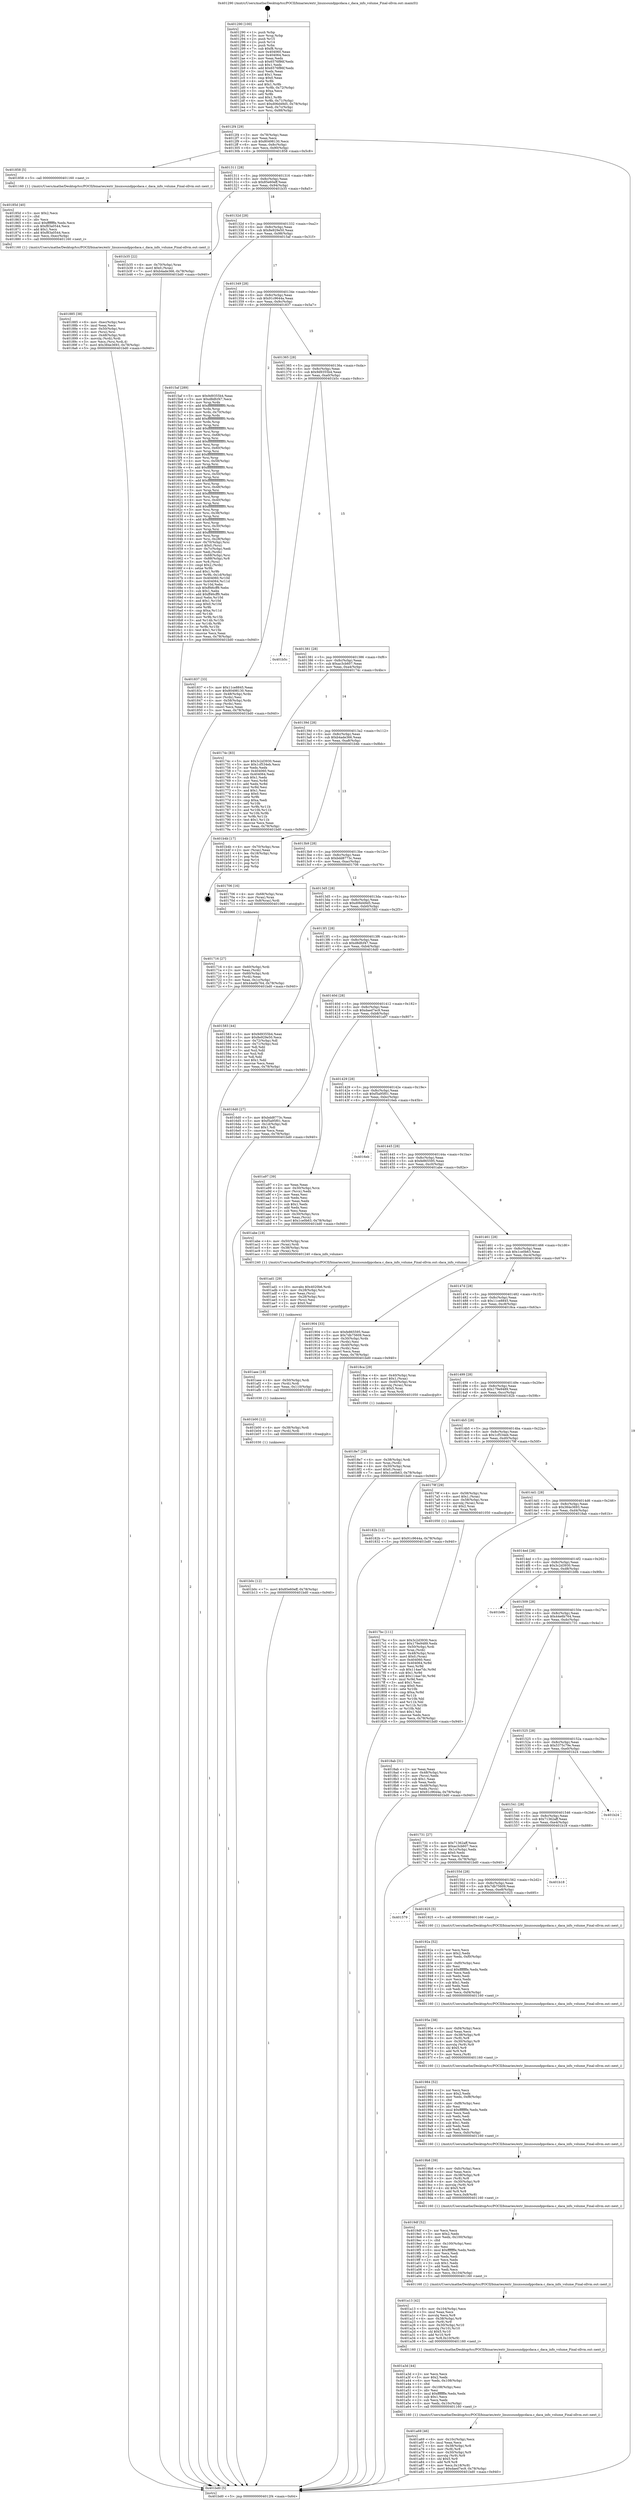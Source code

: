 digraph "0x401290" {
  label = "0x401290 (/mnt/c/Users/mathe/Desktop/tcc/POCII/binaries/extr_linuxsoundppcdaca.c_daca_info_volume_Final-ollvm.out::main(0))"
  labelloc = "t"
  node[shape=record]

  Entry [label="",width=0.3,height=0.3,shape=circle,fillcolor=black,style=filled]
  "0x4012f4" [label="{
     0x4012f4 [29]\l
     | [instrs]\l
     &nbsp;&nbsp;0x4012f4 \<+3\>: mov -0x78(%rbp),%eax\l
     &nbsp;&nbsp;0x4012f7 \<+2\>: mov %eax,%ecx\l
     &nbsp;&nbsp;0x4012f9 \<+6\>: sub $0x80498130,%ecx\l
     &nbsp;&nbsp;0x4012ff \<+6\>: mov %eax,-0x8c(%rbp)\l
     &nbsp;&nbsp;0x401305 \<+6\>: mov %ecx,-0x90(%rbp)\l
     &nbsp;&nbsp;0x40130b \<+6\>: je 0000000000401858 \<main+0x5c8\>\l
  }"]
  "0x401858" [label="{
     0x401858 [5]\l
     | [instrs]\l
     &nbsp;&nbsp;0x401858 \<+5\>: call 0000000000401160 \<next_i\>\l
     | [calls]\l
     &nbsp;&nbsp;0x401160 \{1\} (/mnt/c/Users/mathe/Desktop/tcc/POCII/binaries/extr_linuxsoundppcdaca.c_daca_info_volume_Final-ollvm.out::next_i)\l
  }"]
  "0x401311" [label="{
     0x401311 [28]\l
     | [instrs]\l
     &nbsp;&nbsp;0x401311 \<+5\>: jmp 0000000000401316 \<main+0x86\>\l
     &nbsp;&nbsp;0x401316 \<+6\>: mov -0x8c(%rbp),%eax\l
     &nbsp;&nbsp;0x40131c \<+5\>: sub $0x85e60eff,%eax\l
     &nbsp;&nbsp;0x401321 \<+6\>: mov %eax,-0x94(%rbp)\l
     &nbsp;&nbsp;0x401327 \<+6\>: je 0000000000401b35 \<main+0x8a5\>\l
  }"]
  Exit [label="",width=0.3,height=0.3,shape=circle,fillcolor=black,style=filled,peripheries=2]
  "0x401b35" [label="{
     0x401b35 [22]\l
     | [instrs]\l
     &nbsp;&nbsp;0x401b35 \<+4\>: mov -0x70(%rbp),%rax\l
     &nbsp;&nbsp;0x401b39 \<+6\>: movl $0x0,(%rax)\l
     &nbsp;&nbsp;0x401b3f \<+7\>: movl $0xb4ade366,-0x78(%rbp)\l
     &nbsp;&nbsp;0x401b46 \<+5\>: jmp 0000000000401bd0 \<main+0x940\>\l
  }"]
  "0x40132d" [label="{
     0x40132d [28]\l
     | [instrs]\l
     &nbsp;&nbsp;0x40132d \<+5\>: jmp 0000000000401332 \<main+0xa2\>\l
     &nbsp;&nbsp;0x401332 \<+6\>: mov -0x8c(%rbp),%eax\l
     &nbsp;&nbsp;0x401338 \<+5\>: sub $0x8e929e50,%eax\l
     &nbsp;&nbsp;0x40133d \<+6\>: mov %eax,-0x98(%rbp)\l
     &nbsp;&nbsp;0x401343 \<+6\>: je 00000000004015af \<main+0x31f\>\l
  }"]
  "0x401b0c" [label="{
     0x401b0c [12]\l
     | [instrs]\l
     &nbsp;&nbsp;0x401b0c \<+7\>: movl $0x85e60eff,-0x78(%rbp)\l
     &nbsp;&nbsp;0x401b13 \<+5\>: jmp 0000000000401bd0 \<main+0x940\>\l
  }"]
  "0x4015af" [label="{
     0x4015af [289]\l
     | [instrs]\l
     &nbsp;&nbsp;0x4015af \<+5\>: mov $0x9d9355b4,%eax\l
     &nbsp;&nbsp;0x4015b4 \<+5\>: mov $0xd8dfcf47,%ecx\l
     &nbsp;&nbsp;0x4015b9 \<+3\>: mov %rsp,%rdx\l
     &nbsp;&nbsp;0x4015bc \<+4\>: add $0xfffffffffffffff0,%rdx\l
     &nbsp;&nbsp;0x4015c0 \<+3\>: mov %rdx,%rsp\l
     &nbsp;&nbsp;0x4015c3 \<+4\>: mov %rdx,-0x70(%rbp)\l
     &nbsp;&nbsp;0x4015c7 \<+3\>: mov %rsp,%rdx\l
     &nbsp;&nbsp;0x4015ca \<+4\>: add $0xfffffffffffffff0,%rdx\l
     &nbsp;&nbsp;0x4015ce \<+3\>: mov %rdx,%rsp\l
     &nbsp;&nbsp;0x4015d1 \<+3\>: mov %rsp,%rsi\l
     &nbsp;&nbsp;0x4015d4 \<+4\>: add $0xfffffffffffffff0,%rsi\l
     &nbsp;&nbsp;0x4015d8 \<+3\>: mov %rsi,%rsp\l
     &nbsp;&nbsp;0x4015db \<+4\>: mov %rsi,-0x68(%rbp)\l
     &nbsp;&nbsp;0x4015df \<+3\>: mov %rsp,%rsi\l
     &nbsp;&nbsp;0x4015e2 \<+4\>: add $0xfffffffffffffff0,%rsi\l
     &nbsp;&nbsp;0x4015e6 \<+3\>: mov %rsi,%rsp\l
     &nbsp;&nbsp;0x4015e9 \<+4\>: mov %rsi,-0x60(%rbp)\l
     &nbsp;&nbsp;0x4015ed \<+3\>: mov %rsp,%rsi\l
     &nbsp;&nbsp;0x4015f0 \<+4\>: add $0xfffffffffffffff0,%rsi\l
     &nbsp;&nbsp;0x4015f4 \<+3\>: mov %rsi,%rsp\l
     &nbsp;&nbsp;0x4015f7 \<+4\>: mov %rsi,-0x58(%rbp)\l
     &nbsp;&nbsp;0x4015fb \<+3\>: mov %rsp,%rsi\l
     &nbsp;&nbsp;0x4015fe \<+4\>: add $0xfffffffffffffff0,%rsi\l
     &nbsp;&nbsp;0x401602 \<+3\>: mov %rsi,%rsp\l
     &nbsp;&nbsp;0x401605 \<+4\>: mov %rsi,-0x50(%rbp)\l
     &nbsp;&nbsp;0x401609 \<+3\>: mov %rsp,%rsi\l
     &nbsp;&nbsp;0x40160c \<+4\>: add $0xfffffffffffffff0,%rsi\l
     &nbsp;&nbsp;0x401610 \<+3\>: mov %rsi,%rsp\l
     &nbsp;&nbsp;0x401613 \<+4\>: mov %rsi,-0x48(%rbp)\l
     &nbsp;&nbsp;0x401617 \<+3\>: mov %rsp,%rsi\l
     &nbsp;&nbsp;0x40161a \<+4\>: add $0xfffffffffffffff0,%rsi\l
     &nbsp;&nbsp;0x40161e \<+3\>: mov %rsi,%rsp\l
     &nbsp;&nbsp;0x401621 \<+4\>: mov %rsi,-0x40(%rbp)\l
     &nbsp;&nbsp;0x401625 \<+3\>: mov %rsp,%rsi\l
     &nbsp;&nbsp;0x401628 \<+4\>: add $0xfffffffffffffff0,%rsi\l
     &nbsp;&nbsp;0x40162c \<+3\>: mov %rsi,%rsp\l
     &nbsp;&nbsp;0x40162f \<+4\>: mov %rsi,-0x38(%rbp)\l
     &nbsp;&nbsp;0x401633 \<+3\>: mov %rsp,%rsi\l
     &nbsp;&nbsp;0x401636 \<+4\>: add $0xfffffffffffffff0,%rsi\l
     &nbsp;&nbsp;0x40163a \<+3\>: mov %rsi,%rsp\l
     &nbsp;&nbsp;0x40163d \<+4\>: mov %rsi,-0x30(%rbp)\l
     &nbsp;&nbsp;0x401641 \<+3\>: mov %rsp,%rsi\l
     &nbsp;&nbsp;0x401644 \<+4\>: add $0xfffffffffffffff0,%rsi\l
     &nbsp;&nbsp;0x401648 \<+3\>: mov %rsi,%rsp\l
     &nbsp;&nbsp;0x40164b \<+4\>: mov %rsi,-0x28(%rbp)\l
     &nbsp;&nbsp;0x40164f \<+4\>: mov -0x70(%rbp),%rsi\l
     &nbsp;&nbsp;0x401653 \<+6\>: movl $0x0,(%rsi)\l
     &nbsp;&nbsp;0x401659 \<+3\>: mov -0x7c(%rbp),%edi\l
     &nbsp;&nbsp;0x40165c \<+2\>: mov %edi,(%rdx)\l
     &nbsp;&nbsp;0x40165e \<+4\>: mov -0x68(%rbp),%rsi\l
     &nbsp;&nbsp;0x401662 \<+7\>: mov -0x88(%rbp),%r8\l
     &nbsp;&nbsp;0x401669 \<+3\>: mov %r8,(%rsi)\l
     &nbsp;&nbsp;0x40166c \<+3\>: cmpl $0x2,(%rdx)\l
     &nbsp;&nbsp;0x40166f \<+4\>: setne %r9b\l
     &nbsp;&nbsp;0x401673 \<+4\>: and $0x1,%r9b\l
     &nbsp;&nbsp;0x401677 \<+4\>: mov %r9b,-0x1d(%rbp)\l
     &nbsp;&nbsp;0x40167b \<+8\>: mov 0x404060,%r10d\l
     &nbsp;&nbsp;0x401683 \<+8\>: mov 0x404064,%r11d\l
     &nbsp;&nbsp;0x40168b \<+3\>: mov %r10d,%ebx\l
     &nbsp;&nbsp;0x40168e \<+6\>: sub $0xff46cff9,%ebx\l
     &nbsp;&nbsp;0x401694 \<+3\>: sub $0x1,%ebx\l
     &nbsp;&nbsp;0x401697 \<+6\>: add $0xff46cff9,%ebx\l
     &nbsp;&nbsp;0x40169d \<+4\>: imul %ebx,%r10d\l
     &nbsp;&nbsp;0x4016a1 \<+4\>: and $0x1,%r10d\l
     &nbsp;&nbsp;0x4016a5 \<+4\>: cmp $0x0,%r10d\l
     &nbsp;&nbsp;0x4016a9 \<+4\>: sete %r9b\l
     &nbsp;&nbsp;0x4016ad \<+4\>: cmp $0xa,%r11d\l
     &nbsp;&nbsp;0x4016b1 \<+4\>: setl %r14b\l
     &nbsp;&nbsp;0x4016b5 \<+3\>: mov %r9b,%r15b\l
     &nbsp;&nbsp;0x4016b8 \<+3\>: and %r14b,%r15b\l
     &nbsp;&nbsp;0x4016bb \<+3\>: xor %r14b,%r9b\l
     &nbsp;&nbsp;0x4016be \<+3\>: or %r9b,%r15b\l
     &nbsp;&nbsp;0x4016c1 \<+4\>: test $0x1,%r15b\l
     &nbsp;&nbsp;0x4016c5 \<+3\>: cmovne %ecx,%eax\l
     &nbsp;&nbsp;0x4016c8 \<+3\>: mov %eax,-0x78(%rbp)\l
     &nbsp;&nbsp;0x4016cb \<+5\>: jmp 0000000000401bd0 \<main+0x940\>\l
  }"]
  "0x401349" [label="{
     0x401349 [28]\l
     | [instrs]\l
     &nbsp;&nbsp;0x401349 \<+5\>: jmp 000000000040134e \<main+0xbe\>\l
     &nbsp;&nbsp;0x40134e \<+6\>: mov -0x8c(%rbp),%eax\l
     &nbsp;&nbsp;0x401354 \<+5\>: sub $0x91c9644a,%eax\l
     &nbsp;&nbsp;0x401359 \<+6\>: mov %eax,-0x9c(%rbp)\l
     &nbsp;&nbsp;0x40135f \<+6\>: je 0000000000401837 \<main+0x5a7\>\l
  }"]
  "0x401b00" [label="{
     0x401b00 [12]\l
     | [instrs]\l
     &nbsp;&nbsp;0x401b00 \<+4\>: mov -0x38(%rbp),%rdi\l
     &nbsp;&nbsp;0x401b04 \<+3\>: mov (%rdi),%rdi\l
     &nbsp;&nbsp;0x401b07 \<+5\>: call 0000000000401030 \<free@plt\>\l
     | [calls]\l
     &nbsp;&nbsp;0x401030 \{1\} (unknown)\l
  }"]
  "0x401837" [label="{
     0x401837 [33]\l
     | [instrs]\l
     &nbsp;&nbsp;0x401837 \<+5\>: mov $0x11ce8845,%eax\l
     &nbsp;&nbsp;0x40183c \<+5\>: mov $0x80498130,%ecx\l
     &nbsp;&nbsp;0x401841 \<+4\>: mov -0x48(%rbp),%rdx\l
     &nbsp;&nbsp;0x401845 \<+2\>: mov (%rdx),%esi\l
     &nbsp;&nbsp;0x401847 \<+4\>: mov -0x58(%rbp),%rdx\l
     &nbsp;&nbsp;0x40184b \<+2\>: cmp (%rdx),%esi\l
     &nbsp;&nbsp;0x40184d \<+3\>: cmovl %ecx,%eax\l
     &nbsp;&nbsp;0x401850 \<+3\>: mov %eax,-0x78(%rbp)\l
     &nbsp;&nbsp;0x401853 \<+5\>: jmp 0000000000401bd0 \<main+0x940\>\l
  }"]
  "0x401365" [label="{
     0x401365 [28]\l
     | [instrs]\l
     &nbsp;&nbsp;0x401365 \<+5\>: jmp 000000000040136a \<main+0xda\>\l
     &nbsp;&nbsp;0x40136a \<+6\>: mov -0x8c(%rbp),%eax\l
     &nbsp;&nbsp;0x401370 \<+5\>: sub $0x9d9355b4,%eax\l
     &nbsp;&nbsp;0x401375 \<+6\>: mov %eax,-0xa0(%rbp)\l
     &nbsp;&nbsp;0x40137b \<+6\>: je 0000000000401b5c \<main+0x8cc\>\l
  }"]
  "0x401aee" [label="{
     0x401aee [18]\l
     | [instrs]\l
     &nbsp;&nbsp;0x401aee \<+4\>: mov -0x50(%rbp),%rdi\l
     &nbsp;&nbsp;0x401af2 \<+3\>: mov (%rdi),%rdi\l
     &nbsp;&nbsp;0x401af5 \<+6\>: mov %eax,-0x110(%rbp)\l
     &nbsp;&nbsp;0x401afb \<+5\>: call 0000000000401030 \<free@plt\>\l
     | [calls]\l
     &nbsp;&nbsp;0x401030 \{1\} (unknown)\l
  }"]
  "0x401b5c" [label="{
     0x401b5c\l
  }", style=dashed]
  "0x401381" [label="{
     0x401381 [28]\l
     | [instrs]\l
     &nbsp;&nbsp;0x401381 \<+5\>: jmp 0000000000401386 \<main+0xf6\>\l
     &nbsp;&nbsp;0x401386 \<+6\>: mov -0x8c(%rbp),%eax\l
     &nbsp;&nbsp;0x40138c \<+5\>: sub $0xac3cb607,%eax\l
     &nbsp;&nbsp;0x401391 \<+6\>: mov %eax,-0xa4(%rbp)\l
     &nbsp;&nbsp;0x401397 \<+6\>: je 000000000040174c \<main+0x4bc\>\l
  }"]
  "0x401ad1" [label="{
     0x401ad1 [29]\l
     | [instrs]\l
     &nbsp;&nbsp;0x401ad1 \<+10\>: movabs $0x4020b6,%rdi\l
     &nbsp;&nbsp;0x401adb \<+4\>: mov -0x28(%rbp),%rsi\l
     &nbsp;&nbsp;0x401adf \<+2\>: mov %eax,(%rsi)\l
     &nbsp;&nbsp;0x401ae1 \<+4\>: mov -0x28(%rbp),%rsi\l
     &nbsp;&nbsp;0x401ae5 \<+2\>: mov (%rsi),%esi\l
     &nbsp;&nbsp;0x401ae7 \<+2\>: mov $0x0,%al\l
     &nbsp;&nbsp;0x401ae9 \<+5\>: call 0000000000401040 \<printf@plt\>\l
     | [calls]\l
     &nbsp;&nbsp;0x401040 \{1\} (unknown)\l
  }"]
  "0x40174c" [label="{
     0x40174c [83]\l
     | [instrs]\l
     &nbsp;&nbsp;0x40174c \<+5\>: mov $0x3c2d3930,%eax\l
     &nbsp;&nbsp;0x401751 \<+5\>: mov $0x1cf534eb,%ecx\l
     &nbsp;&nbsp;0x401756 \<+2\>: xor %edx,%edx\l
     &nbsp;&nbsp;0x401758 \<+7\>: mov 0x404060,%esi\l
     &nbsp;&nbsp;0x40175f \<+7\>: mov 0x404064,%edi\l
     &nbsp;&nbsp;0x401766 \<+3\>: sub $0x1,%edx\l
     &nbsp;&nbsp;0x401769 \<+3\>: mov %esi,%r8d\l
     &nbsp;&nbsp;0x40176c \<+3\>: add %edx,%r8d\l
     &nbsp;&nbsp;0x40176f \<+4\>: imul %r8d,%esi\l
     &nbsp;&nbsp;0x401773 \<+3\>: and $0x1,%esi\l
     &nbsp;&nbsp;0x401776 \<+3\>: cmp $0x0,%esi\l
     &nbsp;&nbsp;0x401779 \<+4\>: sete %r9b\l
     &nbsp;&nbsp;0x40177d \<+3\>: cmp $0xa,%edi\l
     &nbsp;&nbsp;0x401780 \<+4\>: setl %r10b\l
     &nbsp;&nbsp;0x401784 \<+3\>: mov %r9b,%r11b\l
     &nbsp;&nbsp;0x401787 \<+3\>: and %r10b,%r11b\l
     &nbsp;&nbsp;0x40178a \<+3\>: xor %r10b,%r9b\l
     &nbsp;&nbsp;0x40178d \<+3\>: or %r9b,%r11b\l
     &nbsp;&nbsp;0x401790 \<+4\>: test $0x1,%r11b\l
     &nbsp;&nbsp;0x401794 \<+3\>: cmovne %ecx,%eax\l
     &nbsp;&nbsp;0x401797 \<+3\>: mov %eax,-0x78(%rbp)\l
     &nbsp;&nbsp;0x40179a \<+5\>: jmp 0000000000401bd0 \<main+0x940\>\l
  }"]
  "0x40139d" [label="{
     0x40139d [28]\l
     | [instrs]\l
     &nbsp;&nbsp;0x40139d \<+5\>: jmp 00000000004013a2 \<main+0x112\>\l
     &nbsp;&nbsp;0x4013a2 \<+6\>: mov -0x8c(%rbp),%eax\l
     &nbsp;&nbsp;0x4013a8 \<+5\>: sub $0xb4ade366,%eax\l
     &nbsp;&nbsp;0x4013ad \<+6\>: mov %eax,-0xa8(%rbp)\l
     &nbsp;&nbsp;0x4013b3 \<+6\>: je 0000000000401b4b \<main+0x8bb\>\l
  }"]
  "0x401a69" [label="{
     0x401a69 [46]\l
     | [instrs]\l
     &nbsp;&nbsp;0x401a69 \<+6\>: mov -0x10c(%rbp),%ecx\l
     &nbsp;&nbsp;0x401a6f \<+3\>: imul %eax,%ecx\l
     &nbsp;&nbsp;0x401a72 \<+4\>: mov -0x38(%rbp),%r8\l
     &nbsp;&nbsp;0x401a76 \<+3\>: mov (%r8),%r8\l
     &nbsp;&nbsp;0x401a79 \<+4\>: mov -0x30(%rbp),%r9\l
     &nbsp;&nbsp;0x401a7d \<+3\>: movslq (%r9),%r9\l
     &nbsp;&nbsp;0x401a80 \<+4\>: shl $0x5,%r9\l
     &nbsp;&nbsp;0x401a84 \<+3\>: add %r9,%r8\l
     &nbsp;&nbsp;0x401a87 \<+4\>: mov %ecx,0x18(%r8)\l
     &nbsp;&nbsp;0x401a8b \<+7\>: movl $0xdaed7ec9,-0x78(%rbp)\l
     &nbsp;&nbsp;0x401a92 \<+5\>: jmp 0000000000401bd0 \<main+0x940\>\l
  }"]
  "0x401b4b" [label="{
     0x401b4b [17]\l
     | [instrs]\l
     &nbsp;&nbsp;0x401b4b \<+4\>: mov -0x70(%rbp),%rax\l
     &nbsp;&nbsp;0x401b4f \<+2\>: mov (%rax),%eax\l
     &nbsp;&nbsp;0x401b51 \<+4\>: lea -0x18(%rbp),%rsp\l
     &nbsp;&nbsp;0x401b55 \<+1\>: pop %rbx\l
     &nbsp;&nbsp;0x401b56 \<+2\>: pop %r14\l
     &nbsp;&nbsp;0x401b58 \<+2\>: pop %r15\l
     &nbsp;&nbsp;0x401b5a \<+1\>: pop %rbp\l
     &nbsp;&nbsp;0x401b5b \<+1\>: ret\l
  }"]
  "0x4013b9" [label="{
     0x4013b9 [28]\l
     | [instrs]\l
     &nbsp;&nbsp;0x4013b9 \<+5\>: jmp 00000000004013be \<main+0x12e\>\l
     &nbsp;&nbsp;0x4013be \<+6\>: mov -0x8c(%rbp),%eax\l
     &nbsp;&nbsp;0x4013c4 \<+5\>: sub $0xbdd8773c,%eax\l
     &nbsp;&nbsp;0x4013c9 \<+6\>: mov %eax,-0xac(%rbp)\l
     &nbsp;&nbsp;0x4013cf \<+6\>: je 0000000000401706 \<main+0x476\>\l
  }"]
  "0x401a3d" [label="{
     0x401a3d [44]\l
     | [instrs]\l
     &nbsp;&nbsp;0x401a3d \<+2\>: xor %ecx,%ecx\l
     &nbsp;&nbsp;0x401a3f \<+5\>: mov $0x2,%edx\l
     &nbsp;&nbsp;0x401a44 \<+6\>: mov %edx,-0x108(%rbp)\l
     &nbsp;&nbsp;0x401a4a \<+1\>: cltd\l
     &nbsp;&nbsp;0x401a4b \<+6\>: mov -0x108(%rbp),%esi\l
     &nbsp;&nbsp;0x401a51 \<+2\>: idiv %esi\l
     &nbsp;&nbsp;0x401a53 \<+6\>: imul $0xfffffffe,%edx,%edx\l
     &nbsp;&nbsp;0x401a59 \<+3\>: sub $0x1,%ecx\l
     &nbsp;&nbsp;0x401a5c \<+2\>: sub %ecx,%edx\l
     &nbsp;&nbsp;0x401a5e \<+6\>: mov %edx,-0x10c(%rbp)\l
     &nbsp;&nbsp;0x401a64 \<+5\>: call 0000000000401160 \<next_i\>\l
     | [calls]\l
     &nbsp;&nbsp;0x401160 \{1\} (/mnt/c/Users/mathe/Desktop/tcc/POCII/binaries/extr_linuxsoundppcdaca.c_daca_info_volume_Final-ollvm.out::next_i)\l
  }"]
  "0x401706" [label="{
     0x401706 [16]\l
     | [instrs]\l
     &nbsp;&nbsp;0x401706 \<+4\>: mov -0x68(%rbp),%rax\l
     &nbsp;&nbsp;0x40170a \<+3\>: mov (%rax),%rax\l
     &nbsp;&nbsp;0x40170d \<+4\>: mov 0x8(%rax),%rdi\l
     &nbsp;&nbsp;0x401711 \<+5\>: call 0000000000401060 \<atoi@plt\>\l
     | [calls]\l
     &nbsp;&nbsp;0x401060 \{1\} (unknown)\l
  }"]
  "0x4013d5" [label="{
     0x4013d5 [28]\l
     | [instrs]\l
     &nbsp;&nbsp;0x4013d5 \<+5\>: jmp 00000000004013da \<main+0x14a\>\l
     &nbsp;&nbsp;0x4013da \<+6\>: mov -0x8c(%rbp),%eax\l
     &nbsp;&nbsp;0x4013e0 \<+5\>: sub $0xd06d49d5,%eax\l
     &nbsp;&nbsp;0x4013e5 \<+6\>: mov %eax,-0xb0(%rbp)\l
     &nbsp;&nbsp;0x4013eb \<+6\>: je 0000000000401583 \<main+0x2f3\>\l
  }"]
  "0x401a13" [label="{
     0x401a13 [42]\l
     | [instrs]\l
     &nbsp;&nbsp;0x401a13 \<+6\>: mov -0x104(%rbp),%ecx\l
     &nbsp;&nbsp;0x401a19 \<+3\>: imul %eax,%ecx\l
     &nbsp;&nbsp;0x401a1c \<+3\>: movslq %ecx,%r8\l
     &nbsp;&nbsp;0x401a1f \<+4\>: mov -0x38(%rbp),%r9\l
     &nbsp;&nbsp;0x401a23 \<+3\>: mov (%r9),%r9\l
     &nbsp;&nbsp;0x401a26 \<+4\>: mov -0x30(%rbp),%r10\l
     &nbsp;&nbsp;0x401a2a \<+3\>: movslq (%r10),%r10\l
     &nbsp;&nbsp;0x401a2d \<+4\>: shl $0x5,%r10\l
     &nbsp;&nbsp;0x401a31 \<+3\>: add %r10,%r9\l
     &nbsp;&nbsp;0x401a34 \<+4\>: mov %r8,0x10(%r9)\l
     &nbsp;&nbsp;0x401a38 \<+5\>: call 0000000000401160 \<next_i\>\l
     | [calls]\l
     &nbsp;&nbsp;0x401160 \{1\} (/mnt/c/Users/mathe/Desktop/tcc/POCII/binaries/extr_linuxsoundppcdaca.c_daca_info_volume_Final-ollvm.out::next_i)\l
  }"]
  "0x401583" [label="{
     0x401583 [44]\l
     | [instrs]\l
     &nbsp;&nbsp;0x401583 \<+5\>: mov $0x9d9355b4,%eax\l
     &nbsp;&nbsp;0x401588 \<+5\>: mov $0x8e929e50,%ecx\l
     &nbsp;&nbsp;0x40158d \<+3\>: mov -0x72(%rbp),%dl\l
     &nbsp;&nbsp;0x401590 \<+4\>: mov -0x71(%rbp),%sil\l
     &nbsp;&nbsp;0x401594 \<+3\>: mov %dl,%dil\l
     &nbsp;&nbsp;0x401597 \<+3\>: and %sil,%dil\l
     &nbsp;&nbsp;0x40159a \<+3\>: xor %sil,%dl\l
     &nbsp;&nbsp;0x40159d \<+3\>: or %dl,%dil\l
     &nbsp;&nbsp;0x4015a0 \<+4\>: test $0x1,%dil\l
     &nbsp;&nbsp;0x4015a4 \<+3\>: cmovne %ecx,%eax\l
     &nbsp;&nbsp;0x4015a7 \<+3\>: mov %eax,-0x78(%rbp)\l
     &nbsp;&nbsp;0x4015aa \<+5\>: jmp 0000000000401bd0 \<main+0x940\>\l
  }"]
  "0x4013f1" [label="{
     0x4013f1 [28]\l
     | [instrs]\l
     &nbsp;&nbsp;0x4013f1 \<+5\>: jmp 00000000004013f6 \<main+0x166\>\l
     &nbsp;&nbsp;0x4013f6 \<+6\>: mov -0x8c(%rbp),%eax\l
     &nbsp;&nbsp;0x4013fc \<+5\>: sub $0xd8dfcf47,%eax\l
     &nbsp;&nbsp;0x401401 \<+6\>: mov %eax,-0xb4(%rbp)\l
     &nbsp;&nbsp;0x401407 \<+6\>: je 00000000004016d0 \<main+0x440\>\l
  }"]
  "0x401bd0" [label="{
     0x401bd0 [5]\l
     | [instrs]\l
     &nbsp;&nbsp;0x401bd0 \<+5\>: jmp 00000000004012f4 \<main+0x64\>\l
  }"]
  "0x401290" [label="{
     0x401290 [100]\l
     | [instrs]\l
     &nbsp;&nbsp;0x401290 \<+1\>: push %rbp\l
     &nbsp;&nbsp;0x401291 \<+3\>: mov %rsp,%rbp\l
     &nbsp;&nbsp;0x401294 \<+2\>: push %r15\l
     &nbsp;&nbsp;0x401296 \<+2\>: push %r14\l
     &nbsp;&nbsp;0x401298 \<+1\>: push %rbx\l
     &nbsp;&nbsp;0x401299 \<+7\>: sub $0xf8,%rsp\l
     &nbsp;&nbsp;0x4012a0 \<+7\>: mov 0x404060,%eax\l
     &nbsp;&nbsp;0x4012a7 \<+7\>: mov 0x404064,%ecx\l
     &nbsp;&nbsp;0x4012ae \<+2\>: mov %eax,%edx\l
     &nbsp;&nbsp;0x4012b0 \<+6\>: sub $0x6576f86f,%edx\l
     &nbsp;&nbsp;0x4012b6 \<+3\>: sub $0x1,%edx\l
     &nbsp;&nbsp;0x4012b9 \<+6\>: add $0x6576f86f,%edx\l
     &nbsp;&nbsp;0x4012bf \<+3\>: imul %edx,%eax\l
     &nbsp;&nbsp;0x4012c2 \<+3\>: and $0x1,%eax\l
     &nbsp;&nbsp;0x4012c5 \<+3\>: cmp $0x0,%eax\l
     &nbsp;&nbsp;0x4012c8 \<+4\>: sete %r8b\l
     &nbsp;&nbsp;0x4012cc \<+4\>: and $0x1,%r8b\l
     &nbsp;&nbsp;0x4012d0 \<+4\>: mov %r8b,-0x72(%rbp)\l
     &nbsp;&nbsp;0x4012d4 \<+3\>: cmp $0xa,%ecx\l
     &nbsp;&nbsp;0x4012d7 \<+4\>: setl %r8b\l
     &nbsp;&nbsp;0x4012db \<+4\>: and $0x1,%r8b\l
     &nbsp;&nbsp;0x4012df \<+4\>: mov %r8b,-0x71(%rbp)\l
     &nbsp;&nbsp;0x4012e3 \<+7\>: movl $0xd06d49d5,-0x78(%rbp)\l
     &nbsp;&nbsp;0x4012ea \<+3\>: mov %edi,-0x7c(%rbp)\l
     &nbsp;&nbsp;0x4012ed \<+7\>: mov %rsi,-0x88(%rbp)\l
  }"]
  "0x4019df" [label="{
     0x4019df [52]\l
     | [instrs]\l
     &nbsp;&nbsp;0x4019df \<+2\>: xor %ecx,%ecx\l
     &nbsp;&nbsp;0x4019e1 \<+5\>: mov $0x2,%edx\l
     &nbsp;&nbsp;0x4019e6 \<+6\>: mov %edx,-0x100(%rbp)\l
     &nbsp;&nbsp;0x4019ec \<+1\>: cltd\l
     &nbsp;&nbsp;0x4019ed \<+6\>: mov -0x100(%rbp),%esi\l
     &nbsp;&nbsp;0x4019f3 \<+2\>: idiv %esi\l
     &nbsp;&nbsp;0x4019f5 \<+6\>: imul $0xfffffffe,%edx,%edx\l
     &nbsp;&nbsp;0x4019fb \<+2\>: mov %ecx,%edi\l
     &nbsp;&nbsp;0x4019fd \<+2\>: sub %edx,%edi\l
     &nbsp;&nbsp;0x4019ff \<+2\>: mov %ecx,%edx\l
     &nbsp;&nbsp;0x401a01 \<+3\>: sub $0x1,%edx\l
     &nbsp;&nbsp;0x401a04 \<+2\>: add %edx,%edi\l
     &nbsp;&nbsp;0x401a06 \<+2\>: sub %edi,%ecx\l
     &nbsp;&nbsp;0x401a08 \<+6\>: mov %ecx,-0x104(%rbp)\l
     &nbsp;&nbsp;0x401a0e \<+5\>: call 0000000000401160 \<next_i\>\l
     | [calls]\l
     &nbsp;&nbsp;0x401160 \{1\} (/mnt/c/Users/mathe/Desktop/tcc/POCII/binaries/extr_linuxsoundppcdaca.c_daca_info_volume_Final-ollvm.out::next_i)\l
  }"]
  "0x4019b8" [label="{
     0x4019b8 [39]\l
     | [instrs]\l
     &nbsp;&nbsp;0x4019b8 \<+6\>: mov -0xfc(%rbp),%ecx\l
     &nbsp;&nbsp;0x4019be \<+3\>: imul %eax,%ecx\l
     &nbsp;&nbsp;0x4019c1 \<+4\>: mov -0x38(%rbp),%r8\l
     &nbsp;&nbsp;0x4019c5 \<+3\>: mov (%r8),%r8\l
     &nbsp;&nbsp;0x4019c8 \<+4\>: mov -0x30(%rbp),%r9\l
     &nbsp;&nbsp;0x4019cc \<+3\>: movslq (%r9),%r9\l
     &nbsp;&nbsp;0x4019cf \<+4\>: shl $0x5,%r9\l
     &nbsp;&nbsp;0x4019d3 \<+3\>: add %r9,%r8\l
     &nbsp;&nbsp;0x4019d6 \<+4\>: mov %ecx,0x8(%r8)\l
     &nbsp;&nbsp;0x4019da \<+5\>: call 0000000000401160 \<next_i\>\l
     | [calls]\l
     &nbsp;&nbsp;0x401160 \{1\} (/mnt/c/Users/mathe/Desktop/tcc/POCII/binaries/extr_linuxsoundppcdaca.c_daca_info_volume_Final-ollvm.out::next_i)\l
  }"]
  "0x4016d0" [label="{
     0x4016d0 [27]\l
     | [instrs]\l
     &nbsp;&nbsp;0x4016d0 \<+5\>: mov $0xbdd8773c,%eax\l
     &nbsp;&nbsp;0x4016d5 \<+5\>: mov $0xf5a95f01,%ecx\l
     &nbsp;&nbsp;0x4016da \<+3\>: mov -0x1d(%rbp),%dl\l
     &nbsp;&nbsp;0x4016dd \<+3\>: test $0x1,%dl\l
     &nbsp;&nbsp;0x4016e0 \<+3\>: cmovne %ecx,%eax\l
     &nbsp;&nbsp;0x4016e3 \<+3\>: mov %eax,-0x78(%rbp)\l
     &nbsp;&nbsp;0x4016e6 \<+5\>: jmp 0000000000401bd0 \<main+0x940\>\l
  }"]
  "0x40140d" [label="{
     0x40140d [28]\l
     | [instrs]\l
     &nbsp;&nbsp;0x40140d \<+5\>: jmp 0000000000401412 \<main+0x182\>\l
     &nbsp;&nbsp;0x401412 \<+6\>: mov -0x8c(%rbp),%eax\l
     &nbsp;&nbsp;0x401418 \<+5\>: sub $0xdaed7ec9,%eax\l
     &nbsp;&nbsp;0x40141d \<+6\>: mov %eax,-0xb8(%rbp)\l
     &nbsp;&nbsp;0x401423 \<+6\>: je 0000000000401a97 \<main+0x807\>\l
  }"]
  "0x401716" [label="{
     0x401716 [27]\l
     | [instrs]\l
     &nbsp;&nbsp;0x401716 \<+4\>: mov -0x60(%rbp),%rdi\l
     &nbsp;&nbsp;0x40171a \<+2\>: mov %eax,(%rdi)\l
     &nbsp;&nbsp;0x40171c \<+4\>: mov -0x60(%rbp),%rdi\l
     &nbsp;&nbsp;0x401720 \<+2\>: mov (%rdi),%eax\l
     &nbsp;&nbsp;0x401722 \<+3\>: mov %eax,-0x1c(%rbp)\l
     &nbsp;&nbsp;0x401725 \<+7\>: movl $0x44e6b764,-0x78(%rbp)\l
     &nbsp;&nbsp;0x40172c \<+5\>: jmp 0000000000401bd0 \<main+0x940\>\l
  }"]
  "0x401984" [label="{
     0x401984 [52]\l
     | [instrs]\l
     &nbsp;&nbsp;0x401984 \<+2\>: xor %ecx,%ecx\l
     &nbsp;&nbsp;0x401986 \<+5\>: mov $0x2,%edx\l
     &nbsp;&nbsp;0x40198b \<+6\>: mov %edx,-0xf8(%rbp)\l
     &nbsp;&nbsp;0x401991 \<+1\>: cltd\l
     &nbsp;&nbsp;0x401992 \<+6\>: mov -0xf8(%rbp),%esi\l
     &nbsp;&nbsp;0x401998 \<+2\>: idiv %esi\l
     &nbsp;&nbsp;0x40199a \<+6\>: imul $0xfffffffe,%edx,%edx\l
     &nbsp;&nbsp;0x4019a0 \<+2\>: mov %ecx,%edi\l
     &nbsp;&nbsp;0x4019a2 \<+2\>: sub %edx,%edi\l
     &nbsp;&nbsp;0x4019a4 \<+2\>: mov %ecx,%edx\l
     &nbsp;&nbsp;0x4019a6 \<+3\>: sub $0x1,%edx\l
     &nbsp;&nbsp;0x4019a9 \<+2\>: add %edx,%edi\l
     &nbsp;&nbsp;0x4019ab \<+2\>: sub %edi,%ecx\l
     &nbsp;&nbsp;0x4019ad \<+6\>: mov %ecx,-0xfc(%rbp)\l
     &nbsp;&nbsp;0x4019b3 \<+5\>: call 0000000000401160 \<next_i\>\l
     | [calls]\l
     &nbsp;&nbsp;0x401160 \{1\} (/mnt/c/Users/mathe/Desktop/tcc/POCII/binaries/extr_linuxsoundppcdaca.c_daca_info_volume_Final-ollvm.out::next_i)\l
  }"]
  "0x401a97" [label="{
     0x401a97 [39]\l
     | [instrs]\l
     &nbsp;&nbsp;0x401a97 \<+2\>: xor %eax,%eax\l
     &nbsp;&nbsp;0x401a99 \<+4\>: mov -0x30(%rbp),%rcx\l
     &nbsp;&nbsp;0x401a9d \<+2\>: mov (%rcx),%edx\l
     &nbsp;&nbsp;0x401a9f \<+2\>: mov %eax,%esi\l
     &nbsp;&nbsp;0x401aa1 \<+2\>: sub %edx,%esi\l
     &nbsp;&nbsp;0x401aa3 \<+2\>: mov %eax,%edx\l
     &nbsp;&nbsp;0x401aa5 \<+3\>: sub $0x1,%edx\l
     &nbsp;&nbsp;0x401aa8 \<+2\>: add %edx,%esi\l
     &nbsp;&nbsp;0x401aaa \<+2\>: sub %esi,%eax\l
     &nbsp;&nbsp;0x401aac \<+4\>: mov -0x30(%rbp),%rcx\l
     &nbsp;&nbsp;0x401ab0 \<+2\>: mov %eax,(%rcx)\l
     &nbsp;&nbsp;0x401ab2 \<+7\>: movl $0x1ce0b63,-0x78(%rbp)\l
     &nbsp;&nbsp;0x401ab9 \<+5\>: jmp 0000000000401bd0 \<main+0x940\>\l
  }"]
  "0x401429" [label="{
     0x401429 [28]\l
     | [instrs]\l
     &nbsp;&nbsp;0x401429 \<+5\>: jmp 000000000040142e \<main+0x19e\>\l
     &nbsp;&nbsp;0x40142e \<+6\>: mov -0x8c(%rbp),%eax\l
     &nbsp;&nbsp;0x401434 \<+5\>: sub $0xf5a95f01,%eax\l
     &nbsp;&nbsp;0x401439 \<+6\>: mov %eax,-0xbc(%rbp)\l
     &nbsp;&nbsp;0x40143f \<+6\>: je 00000000004016eb \<main+0x45b\>\l
  }"]
  "0x40195e" [label="{
     0x40195e [38]\l
     | [instrs]\l
     &nbsp;&nbsp;0x40195e \<+6\>: mov -0xf4(%rbp),%ecx\l
     &nbsp;&nbsp;0x401964 \<+3\>: imul %eax,%ecx\l
     &nbsp;&nbsp;0x401967 \<+4\>: mov -0x38(%rbp),%r8\l
     &nbsp;&nbsp;0x40196b \<+3\>: mov (%r8),%r8\l
     &nbsp;&nbsp;0x40196e \<+4\>: mov -0x30(%rbp),%r9\l
     &nbsp;&nbsp;0x401972 \<+3\>: movslq (%r9),%r9\l
     &nbsp;&nbsp;0x401975 \<+4\>: shl $0x5,%r9\l
     &nbsp;&nbsp;0x401979 \<+3\>: add %r9,%r8\l
     &nbsp;&nbsp;0x40197c \<+3\>: mov %ecx,(%r8)\l
     &nbsp;&nbsp;0x40197f \<+5\>: call 0000000000401160 \<next_i\>\l
     | [calls]\l
     &nbsp;&nbsp;0x401160 \{1\} (/mnt/c/Users/mathe/Desktop/tcc/POCII/binaries/extr_linuxsoundppcdaca.c_daca_info_volume_Final-ollvm.out::next_i)\l
  }"]
  "0x4016eb" [label="{
     0x4016eb\l
  }", style=dashed]
  "0x401445" [label="{
     0x401445 [28]\l
     | [instrs]\l
     &nbsp;&nbsp;0x401445 \<+5\>: jmp 000000000040144a \<main+0x1ba\>\l
     &nbsp;&nbsp;0x40144a \<+6\>: mov -0x8c(%rbp),%eax\l
     &nbsp;&nbsp;0x401450 \<+5\>: sub $0xfe865595,%eax\l
     &nbsp;&nbsp;0x401455 \<+6\>: mov %eax,-0xc0(%rbp)\l
     &nbsp;&nbsp;0x40145b \<+6\>: je 0000000000401abe \<main+0x82e\>\l
  }"]
  "0x40192a" [label="{
     0x40192a [52]\l
     | [instrs]\l
     &nbsp;&nbsp;0x40192a \<+2\>: xor %ecx,%ecx\l
     &nbsp;&nbsp;0x40192c \<+5\>: mov $0x2,%edx\l
     &nbsp;&nbsp;0x401931 \<+6\>: mov %edx,-0xf0(%rbp)\l
     &nbsp;&nbsp;0x401937 \<+1\>: cltd\l
     &nbsp;&nbsp;0x401938 \<+6\>: mov -0xf0(%rbp),%esi\l
     &nbsp;&nbsp;0x40193e \<+2\>: idiv %esi\l
     &nbsp;&nbsp;0x401940 \<+6\>: imul $0xfffffffe,%edx,%edx\l
     &nbsp;&nbsp;0x401946 \<+2\>: mov %ecx,%edi\l
     &nbsp;&nbsp;0x401948 \<+2\>: sub %edx,%edi\l
     &nbsp;&nbsp;0x40194a \<+2\>: mov %ecx,%edx\l
     &nbsp;&nbsp;0x40194c \<+3\>: sub $0x1,%edx\l
     &nbsp;&nbsp;0x40194f \<+2\>: add %edx,%edi\l
     &nbsp;&nbsp;0x401951 \<+2\>: sub %edi,%ecx\l
     &nbsp;&nbsp;0x401953 \<+6\>: mov %ecx,-0xf4(%rbp)\l
     &nbsp;&nbsp;0x401959 \<+5\>: call 0000000000401160 \<next_i\>\l
     | [calls]\l
     &nbsp;&nbsp;0x401160 \{1\} (/mnt/c/Users/mathe/Desktop/tcc/POCII/binaries/extr_linuxsoundppcdaca.c_daca_info_volume_Final-ollvm.out::next_i)\l
  }"]
  "0x401abe" [label="{
     0x401abe [19]\l
     | [instrs]\l
     &nbsp;&nbsp;0x401abe \<+4\>: mov -0x50(%rbp),%rax\l
     &nbsp;&nbsp;0x401ac2 \<+3\>: mov (%rax),%rdi\l
     &nbsp;&nbsp;0x401ac5 \<+4\>: mov -0x38(%rbp),%rax\l
     &nbsp;&nbsp;0x401ac9 \<+3\>: mov (%rax),%rsi\l
     &nbsp;&nbsp;0x401acc \<+5\>: call 0000000000401240 \<daca_info_volume\>\l
     | [calls]\l
     &nbsp;&nbsp;0x401240 \{1\} (/mnt/c/Users/mathe/Desktop/tcc/POCII/binaries/extr_linuxsoundppcdaca.c_daca_info_volume_Final-ollvm.out::daca_info_volume)\l
  }"]
  "0x401461" [label="{
     0x401461 [28]\l
     | [instrs]\l
     &nbsp;&nbsp;0x401461 \<+5\>: jmp 0000000000401466 \<main+0x1d6\>\l
     &nbsp;&nbsp;0x401466 \<+6\>: mov -0x8c(%rbp),%eax\l
     &nbsp;&nbsp;0x40146c \<+5\>: sub $0x1ce0b63,%eax\l
     &nbsp;&nbsp;0x401471 \<+6\>: mov %eax,-0xc4(%rbp)\l
     &nbsp;&nbsp;0x401477 \<+6\>: je 0000000000401904 \<main+0x674\>\l
  }"]
  "0x401579" [label="{
     0x401579\l
  }", style=dashed]
  "0x401904" [label="{
     0x401904 [33]\l
     | [instrs]\l
     &nbsp;&nbsp;0x401904 \<+5\>: mov $0xfe865595,%eax\l
     &nbsp;&nbsp;0x401909 \<+5\>: mov $0x7db75609,%ecx\l
     &nbsp;&nbsp;0x40190e \<+4\>: mov -0x30(%rbp),%rdx\l
     &nbsp;&nbsp;0x401912 \<+2\>: mov (%rdx),%esi\l
     &nbsp;&nbsp;0x401914 \<+4\>: mov -0x40(%rbp),%rdx\l
     &nbsp;&nbsp;0x401918 \<+2\>: cmp (%rdx),%esi\l
     &nbsp;&nbsp;0x40191a \<+3\>: cmovl %ecx,%eax\l
     &nbsp;&nbsp;0x40191d \<+3\>: mov %eax,-0x78(%rbp)\l
     &nbsp;&nbsp;0x401920 \<+5\>: jmp 0000000000401bd0 \<main+0x940\>\l
  }"]
  "0x40147d" [label="{
     0x40147d [28]\l
     | [instrs]\l
     &nbsp;&nbsp;0x40147d \<+5\>: jmp 0000000000401482 \<main+0x1f2\>\l
     &nbsp;&nbsp;0x401482 \<+6\>: mov -0x8c(%rbp),%eax\l
     &nbsp;&nbsp;0x401488 \<+5\>: sub $0x11ce8845,%eax\l
     &nbsp;&nbsp;0x40148d \<+6\>: mov %eax,-0xc8(%rbp)\l
     &nbsp;&nbsp;0x401493 \<+6\>: je 00000000004018ca \<main+0x63a\>\l
  }"]
  "0x401925" [label="{
     0x401925 [5]\l
     | [instrs]\l
     &nbsp;&nbsp;0x401925 \<+5\>: call 0000000000401160 \<next_i\>\l
     | [calls]\l
     &nbsp;&nbsp;0x401160 \{1\} (/mnt/c/Users/mathe/Desktop/tcc/POCII/binaries/extr_linuxsoundppcdaca.c_daca_info_volume_Final-ollvm.out::next_i)\l
  }"]
  "0x4018ca" [label="{
     0x4018ca [29]\l
     | [instrs]\l
     &nbsp;&nbsp;0x4018ca \<+4\>: mov -0x40(%rbp),%rax\l
     &nbsp;&nbsp;0x4018ce \<+6\>: movl $0x1,(%rax)\l
     &nbsp;&nbsp;0x4018d4 \<+4\>: mov -0x40(%rbp),%rax\l
     &nbsp;&nbsp;0x4018d8 \<+3\>: movslq (%rax),%rax\l
     &nbsp;&nbsp;0x4018db \<+4\>: shl $0x5,%rax\l
     &nbsp;&nbsp;0x4018df \<+3\>: mov %rax,%rdi\l
     &nbsp;&nbsp;0x4018e2 \<+5\>: call 0000000000401050 \<malloc@plt\>\l
     | [calls]\l
     &nbsp;&nbsp;0x401050 \{1\} (unknown)\l
  }"]
  "0x401499" [label="{
     0x401499 [28]\l
     | [instrs]\l
     &nbsp;&nbsp;0x401499 \<+5\>: jmp 000000000040149e \<main+0x20e\>\l
     &nbsp;&nbsp;0x40149e \<+6\>: mov -0x8c(%rbp),%eax\l
     &nbsp;&nbsp;0x4014a4 \<+5\>: sub $0x179e9489,%eax\l
     &nbsp;&nbsp;0x4014a9 \<+6\>: mov %eax,-0xcc(%rbp)\l
     &nbsp;&nbsp;0x4014af \<+6\>: je 000000000040182b \<main+0x59b\>\l
  }"]
  "0x40155d" [label="{
     0x40155d [28]\l
     | [instrs]\l
     &nbsp;&nbsp;0x40155d \<+5\>: jmp 0000000000401562 \<main+0x2d2\>\l
     &nbsp;&nbsp;0x401562 \<+6\>: mov -0x8c(%rbp),%eax\l
     &nbsp;&nbsp;0x401568 \<+5\>: sub $0x7db75609,%eax\l
     &nbsp;&nbsp;0x40156d \<+6\>: mov %eax,-0xe8(%rbp)\l
     &nbsp;&nbsp;0x401573 \<+6\>: je 0000000000401925 \<main+0x695\>\l
  }"]
  "0x40182b" [label="{
     0x40182b [12]\l
     | [instrs]\l
     &nbsp;&nbsp;0x40182b \<+7\>: movl $0x91c9644a,-0x78(%rbp)\l
     &nbsp;&nbsp;0x401832 \<+5\>: jmp 0000000000401bd0 \<main+0x940\>\l
  }"]
  "0x4014b5" [label="{
     0x4014b5 [28]\l
     | [instrs]\l
     &nbsp;&nbsp;0x4014b5 \<+5\>: jmp 00000000004014ba \<main+0x22a\>\l
     &nbsp;&nbsp;0x4014ba \<+6\>: mov -0x8c(%rbp),%eax\l
     &nbsp;&nbsp;0x4014c0 \<+5\>: sub $0x1cf534eb,%eax\l
     &nbsp;&nbsp;0x4014c5 \<+6\>: mov %eax,-0xd0(%rbp)\l
     &nbsp;&nbsp;0x4014cb \<+6\>: je 000000000040179f \<main+0x50f\>\l
  }"]
  "0x401b18" [label="{
     0x401b18\l
  }", style=dashed]
  "0x40179f" [label="{
     0x40179f [29]\l
     | [instrs]\l
     &nbsp;&nbsp;0x40179f \<+4\>: mov -0x58(%rbp),%rax\l
     &nbsp;&nbsp;0x4017a3 \<+6\>: movl $0x1,(%rax)\l
     &nbsp;&nbsp;0x4017a9 \<+4\>: mov -0x58(%rbp),%rax\l
     &nbsp;&nbsp;0x4017ad \<+3\>: movslq (%rax),%rax\l
     &nbsp;&nbsp;0x4017b0 \<+4\>: shl $0x2,%rax\l
     &nbsp;&nbsp;0x4017b4 \<+3\>: mov %rax,%rdi\l
     &nbsp;&nbsp;0x4017b7 \<+5\>: call 0000000000401050 \<malloc@plt\>\l
     | [calls]\l
     &nbsp;&nbsp;0x401050 \{1\} (unknown)\l
  }"]
  "0x4014d1" [label="{
     0x4014d1 [28]\l
     | [instrs]\l
     &nbsp;&nbsp;0x4014d1 \<+5\>: jmp 00000000004014d6 \<main+0x246\>\l
     &nbsp;&nbsp;0x4014d6 \<+6\>: mov -0x8c(%rbp),%eax\l
     &nbsp;&nbsp;0x4014dc \<+5\>: sub $0x384e3693,%eax\l
     &nbsp;&nbsp;0x4014e1 \<+6\>: mov %eax,-0xd4(%rbp)\l
     &nbsp;&nbsp;0x4014e7 \<+6\>: je 00000000004018ab \<main+0x61b\>\l
  }"]
  "0x401541" [label="{
     0x401541 [28]\l
     | [instrs]\l
     &nbsp;&nbsp;0x401541 \<+5\>: jmp 0000000000401546 \<main+0x2b6\>\l
     &nbsp;&nbsp;0x401546 \<+6\>: mov -0x8c(%rbp),%eax\l
     &nbsp;&nbsp;0x40154c \<+5\>: sub $0x71362aff,%eax\l
     &nbsp;&nbsp;0x401551 \<+6\>: mov %eax,-0xe4(%rbp)\l
     &nbsp;&nbsp;0x401557 \<+6\>: je 0000000000401b18 \<main+0x888\>\l
  }"]
  "0x4018ab" [label="{
     0x4018ab [31]\l
     | [instrs]\l
     &nbsp;&nbsp;0x4018ab \<+2\>: xor %eax,%eax\l
     &nbsp;&nbsp;0x4018ad \<+4\>: mov -0x48(%rbp),%rcx\l
     &nbsp;&nbsp;0x4018b1 \<+2\>: mov (%rcx),%edx\l
     &nbsp;&nbsp;0x4018b3 \<+3\>: sub $0x1,%eax\l
     &nbsp;&nbsp;0x4018b6 \<+2\>: sub %eax,%edx\l
     &nbsp;&nbsp;0x4018b8 \<+4\>: mov -0x48(%rbp),%rcx\l
     &nbsp;&nbsp;0x4018bc \<+2\>: mov %edx,(%rcx)\l
     &nbsp;&nbsp;0x4018be \<+7\>: movl $0x91c9644a,-0x78(%rbp)\l
     &nbsp;&nbsp;0x4018c5 \<+5\>: jmp 0000000000401bd0 \<main+0x940\>\l
  }"]
  "0x4014ed" [label="{
     0x4014ed [28]\l
     | [instrs]\l
     &nbsp;&nbsp;0x4014ed \<+5\>: jmp 00000000004014f2 \<main+0x262\>\l
     &nbsp;&nbsp;0x4014f2 \<+6\>: mov -0x8c(%rbp),%eax\l
     &nbsp;&nbsp;0x4014f8 \<+5\>: sub $0x3c2d3930,%eax\l
     &nbsp;&nbsp;0x4014fd \<+6\>: mov %eax,-0xd8(%rbp)\l
     &nbsp;&nbsp;0x401503 \<+6\>: je 0000000000401b9b \<main+0x90b\>\l
  }"]
  "0x401b24" [label="{
     0x401b24\l
  }", style=dashed]
  "0x401b9b" [label="{
     0x401b9b\l
  }", style=dashed]
  "0x401509" [label="{
     0x401509 [28]\l
     | [instrs]\l
     &nbsp;&nbsp;0x401509 \<+5\>: jmp 000000000040150e \<main+0x27e\>\l
     &nbsp;&nbsp;0x40150e \<+6\>: mov -0x8c(%rbp),%eax\l
     &nbsp;&nbsp;0x401514 \<+5\>: sub $0x44e6b764,%eax\l
     &nbsp;&nbsp;0x401519 \<+6\>: mov %eax,-0xdc(%rbp)\l
     &nbsp;&nbsp;0x40151f \<+6\>: je 0000000000401731 \<main+0x4a1\>\l
  }"]
  "0x4018e7" [label="{
     0x4018e7 [29]\l
     | [instrs]\l
     &nbsp;&nbsp;0x4018e7 \<+4\>: mov -0x38(%rbp),%rdi\l
     &nbsp;&nbsp;0x4018eb \<+3\>: mov %rax,(%rdi)\l
     &nbsp;&nbsp;0x4018ee \<+4\>: mov -0x30(%rbp),%rax\l
     &nbsp;&nbsp;0x4018f2 \<+6\>: movl $0x0,(%rax)\l
     &nbsp;&nbsp;0x4018f8 \<+7\>: movl $0x1ce0b63,-0x78(%rbp)\l
     &nbsp;&nbsp;0x4018ff \<+5\>: jmp 0000000000401bd0 \<main+0x940\>\l
  }"]
  "0x401731" [label="{
     0x401731 [27]\l
     | [instrs]\l
     &nbsp;&nbsp;0x401731 \<+5\>: mov $0x71362aff,%eax\l
     &nbsp;&nbsp;0x401736 \<+5\>: mov $0xac3cb607,%ecx\l
     &nbsp;&nbsp;0x40173b \<+3\>: mov -0x1c(%rbp),%edx\l
     &nbsp;&nbsp;0x40173e \<+3\>: cmp $0x0,%edx\l
     &nbsp;&nbsp;0x401741 \<+3\>: cmove %ecx,%eax\l
     &nbsp;&nbsp;0x401744 \<+3\>: mov %eax,-0x78(%rbp)\l
     &nbsp;&nbsp;0x401747 \<+5\>: jmp 0000000000401bd0 \<main+0x940\>\l
  }"]
  "0x401525" [label="{
     0x401525 [28]\l
     | [instrs]\l
     &nbsp;&nbsp;0x401525 \<+5\>: jmp 000000000040152a \<main+0x29a\>\l
     &nbsp;&nbsp;0x40152a \<+6\>: mov -0x8c(%rbp),%eax\l
     &nbsp;&nbsp;0x401530 \<+5\>: sub $0x5375c79e,%eax\l
     &nbsp;&nbsp;0x401535 \<+6\>: mov %eax,-0xe0(%rbp)\l
     &nbsp;&nbsp;0x40153b \<+6\>: je 0000000000401b24 \<main+0x894\>\l
  }"]
  "0x4017bc" [label="{
     0x4017bc [111]\l
     | [instrs]\l
     &nbsp;&nbsp;0x4017bc \<+5\>: mov $0x3c2d3930,%ecx\l
     &nbsp;&nbsp;0x4017c1 \<+5\>: mov $0x179e9489,%edx\l
     &nbsp;&nbsp;0x4017c6 \<+4\>: mov -0x50(%rbp),%rdi\l
     &nbsp;&nbsp;0x4017ca \<+3\>: mov %rax,(%rdi)\l
     &nbsp;&nbsp;0x4017cd \<+4\>: mov -0x48(%rbp),%rax\l
     &nbsp;&nbsp;0x4017d1 \<+6\>: movl $0x0,(%rax)\l
     &nbsp;&nbsp;0x4017d7 \<+7\>: mov 0x404060,%esi\l
     &nbsp;&nbsp;0x4017de \<+8\>: mov 0x404064,%r8d\l
     &nbsp;&nbsp;0x4017e6 \<+3\>: mov %esi,%r9d\l
     &nbsp;&nbsp;0x4017e9 \<+7\>: sub $0x114ae7dc,%r9d\l
     &nbsp;&nbsp;0x4017f0 \<+4\>: sub $0x1,%r9d\l
     &nbsp;&nbsp;0x4017f4 \<+7\>: add $0x114ae7dc,%r9d\l
     &nbsp;&nbsp;0x4017fb \<+4\>: imul %r9d,%esi\l
     &nbsp;&nbsp;0x4017ff \<+3\>: and $0x1,%esi\l
     &nbsp;&nbsp;0x401802 \<+3\>: cmp $0x0,%esi\l
     &nbsp;&nbsp;0x401805 \<+4\>: sete %r10b\l
     &nbsp;&nbsp;0x401809 \<+4\>: cmp $0xa,%r8d\l
     &nbsp;&nbsp;0x40180d \<+4\>: setl %r11b\l
     &nbsp;&nbsp;0x401811 \<+3\>: mov %r10b,%bl\l
     &nbsp;&nbsp;0x401814 \<+3\>: and %r11b,%bl\l
     &nbsp;&nbsp;0x401817 \<+3\>: xor %r11b,%r10b\l
     &nbsp;&nbsp;0x40181a \<+3\>: or %r10b,%bl\l
     &nbsp;&nbsp;0x40181d \<+3\>: test $0x1,%bl\l
     &nbsp;&nbsp;0x401820 \<+3\>: cmovne %edx,%ecx\l
     &nbsp;&nbsp;0x401823 \<+3\>: mov %ecx,-0x78(%rbp)\l
     &nbsp;&nbsp;0x401826 \<+5\>: jmp 0000000000401bd0 \<main+0x940\>\l
  }"]
  "0x40185d" [label="{
     0x40185d [40]\l
     | [instrs]\l
     &nbsp;&nbsp;0x40185d \<+5\>: mov $0x2,%ecx\l
     &nbsp;&nbsp;0x401862 \<+1\>: cltd\l
     &nbsp;&nbsp;0x401863 \<+2\>: idiv %ecx\l
     &nbsp;&nbsp;0x401865 \<+6\>: imul $0xfffffffe,%edx,%ecx\l
     &nbsp;&nbsp;0x40186b \<+6\>: sub $0xf83a0544,%ecx\l
     &nbsp;&nbsp;0x401871 \<+3\>: add $0x1,%ecx\l
     &nbsp;&nbsp;0x401874 \<+6\>: add $0xf83a0544,%ecx\l
     &nbsp;&nbsp;0x40187a \<+6\>: mov %ecx,-0xec(%rbp)\l
     &nbsp;&nbsp;0x401880 \<+5\>: call 0000000000401160 \<next_i\>\l
     | [calls]\l
     &nbsp;&nbsp;0x401160 \{1\} (/mnt/c/Users/mathe/Desktop/tcc/POCII/binaries/extr_linuxsoundppcdaca.c_daca_info_volume_Final-ollvm.out::next_i)\l
  }"]
  "0x401885" [label="{
     0x401885 [38]\l
     | [instrs]\l
     &nbsp;&nbsp;0x401885 \<+6\>: mov -0xec(%rbp),%ecx\l
     &nbsp;&nbsp;0x40188b \<+3\>: imul %eax,%ecx\l
     &nbsp;&nbsp;0x40188e \<+4\>: mov -0x50(%rbp),%rsi\l
     &nbsp;&nbsp;0x401892 \<+3\>: mov (%rsi),%rsi\l
     &nbsp;&nbsp;0x401895 \<+4\>: mov -0x48(%rbp),%rdi\l
     &nbsp;&nbsp;0x401899 \<+3\>: movslq (%rdi),%rdi\l
     &nbsp;&nbsp;0x40189c \<+3\>: mov %ecx,(%rsi,%rdi,4)\l
     &nbsp;&nbsp;0x40189f \<+7\>: movl $0x384e3693,-0x78(%rbp)\l
     &nbsp;&nbsp;0x4018a6 \<+5\>: jmp 0000000000401bd0 \<main+0x940\>\l
  }"]
  Entry -> "0x401290" [label=" 1"]
  "0x4012f4" -> "0x401858" [label=" 1"]
  "0x4012f4" -> "0x401311" [label=" 19"]
  "0x401b4b" -> Exit [label=" 1"]
  "0x401311" -> "0x401b35" [label=" 1"]
  "0x401311" -> "0x40132d" [label=" 18"]
  "0x401b35" -> "0x401bd0" [label=" 1"]
  "0x40132d" -> "0x4015af" [label=" 1"]
  "0x40132d" -> "0x401349" [label=" 17"]
  "0x401b0c" -> "0x401bd0" [label=" 1"]
  "0x401349" -> "0x401837" [label=" 2"]
  "0x401349" -> "0x401365" [label=" 15"]
  "0x401b00" -> "0x401b0c" [label=" 1"]
  "0x401365" -> "0x401b5c" [label=" 0"]
  "0x401365" -> "0x401381" [label=" 15"]
  "0x401aee" -> "0x401b00" [label=" 1"]
  "0x401381" -> "0x40174c" [label=" 1"]
  "0x401381" -> "0x40139d" [label=" 14"]
  "0x401ad1" -> "0x401aee" [label=" 1"]
  "0x40139d" -> "0x401b4b" [label=" 1"]
  "0x40139d" -> "0x4013b9" [label=" 13"]
  "0x401abe" -> "0x401ad1" [label=" 1"]
  "0x4013b9" -> "0x401706" [label=" 1"]
  "0x4013b9" -> "0x4013d5" [label=" 12"]
  "0x401a97" -> "0x401bd0" [label=" 1"]
  "0x4013d5" -> "0x401583" [label=" 1"]
  "0x4013d5" -> "0x4013f1" [label=" 11"]
  "0x401583" -> "0x401bd0" [label=" 1"]
  "0x401290" -> "0x4012f4" [label=" 1"]
  "0x401bd0" -> "0x4012f4" [label=" 19"]
  "0x401a69" -> "0x401bd0" [label=" 1"]
  "0x4015af" -> "0x401bd0" [label=" 1"]
  "0x401a3d" -> "0x401a69" [label=" 1"]
  "0x4013f1" -> "0x4016d0" [label=" 1"]
  "0x4013f1" -> "0x40140d" [label=" 10"]
  "0x4016d0" -> "0x401bd0" [label=" 1"]
  "0x401706" -> "0x401716" [label=" 1"]
  "0x401716" -> "0x401bd0" [label=" 1"]
  "0x401a13" -> "0x401a3d" [label=" 1"]
  "0x40140d" -> "0x401a97" [label=" 1"]
  "0x40140d" -> "0x401429" [label=" 9"]
  "0x4019df" -> "0x401a13" [label=" 1"]
  "0x401429" -> "0x4016eb" [label=" 0"]
  "0x401429" -> "0x401445" [label=" 9"]
  "0x4019b8" -> "0x4019df" [label=" 1"]
  "0x401445" -> "0x401abe" [label=" 1"]
  "0x401445" -> "0x401461" [label=" 8"]
  "0x401984" -> "0x4019b8" [label=" 1"]
  "0x401461" -> "0x401904" [label=" 2"]
  "0x401461" -> "0x40147d" [label=" 6"]
  "0x40195e" -> "0x401984" [label=" 1"]
  "0x40147d" -> "0x4018ca" [label=" 1"]
  "0x40147d" -> "0x401499" [label=" 5"]
  "0x40192a" -> "0x40195e" [label=" 1"]
  "0x401499" -> "0x40182b" [label=" 1"]
  "0x401499" -> "0x4014b5" [label=" 4"]
  "0x40155d" -> "0x401579" [label=" 0"]
  "0x4014b5" -> "0x40179f" [label=" 1"]
  "0x4014b5" -> "0x4014d1" [label=" 3"]
  "0x40155d" -> "0x401925" [label=" 1"]
  "0x4014d1" -> "0x4018ab" [label=" 1"]
  "0x4014d1" -> "0x4014ed" [label=" 2"]
  "0x401541" -> "0x40155d" [label=" 1"]
  "0x4014ed" -> "0x401b9b" [label=" 0"]
  "0x4014ed" -> "0x401509" [label=" 2"]
  "0x401541" -> "0x401b18" [label=" 0"]
  "0x401509" -> "0x401731" [label=" 1"]
  "0x401509" -> "0x401525" [label=" 1"]
  "0x401731" -> "0x401bd0" [label=" 1"]
  "0x40174c" -> "0x401bd0" [label=" 1"]
  "0x40179f" -> "0x4017bc" [label=" 1"]
  "0x4017bc" -> "0x401bd0" [label=" 1"]
  "0x40182b" -> "0x401bd0" [label=" 1"]
  "0x401837" -> "0x401bd0" [label=" 2"]
  "0x401858" -> "0x40185d" [label=" 1"]
  "0x40185d" -> "0x401885" [label=" 1"]
  "0x401885" -> "0x401bd0" [label=" 1"]
  "0x4018ab" -> "0x401bd0" [label=" 1"]
  "0x4018ca" -> "0x4018e7" [label=" 1"]
  "0x4018e7" -> "0x401bd0" [label=" 1"]
  "0x401904" -> "0x401bd0" [label=" 2"]
  "0x401925" -> "0x40192a" [label=" 1"]
  "0x401525" -> "0x401b24" [label=" 0"]
  "0x401525" -> "0x401541" [label=" 1"]
}
